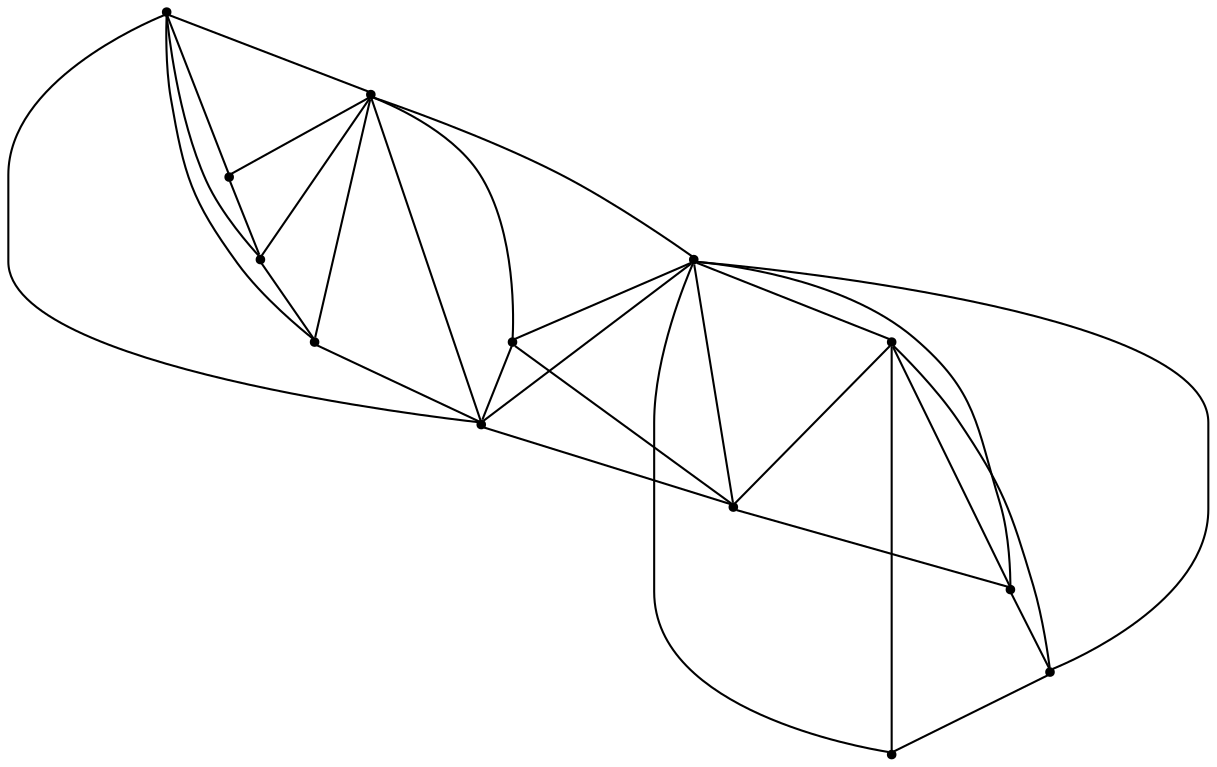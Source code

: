 graph {
  node [shape=point,comment="{\"directed\":false,\"doi\":\"10.1007/978-3-319-27261-0_24\",\"figure\":\"3 (1)\"}"]

  v0 [pos="1403.6892668446449,1849.185948614831"]
  v1 [pos="1247.1924797267204,1963.0017169014766"]
  v2 [pos="1346.784373377297,1963.0017169014768"]
  v3 [pos="1304.1015700296362,1963.0017169014768"]
  v4 [pos="1403.6892668446449,1963.0017169014766"]
  v5 [pos="1247.1924797267204,1849.185948614831"]
  v6 [pos="1190.2843750442794,1963.0017169014768"]
  v7 [pos="1133.3794815769315,1849.185948614831"]
  v8 [pos="1133.3794815769315,1963.0017169014768"]
  v9 [pos="1005.332025360214,1849.185948614831"]
  v10 [pos="1048.0159415051849,1849.185948614831"]
  v11 [pos="1090.6966782292704,1849.185948614831"]
  v12 [pos="1005.332025360214,1963.0017169014768"]

  v0 -- v1 [id="-1",pos="1403.6892668446449,1849.185948614831 1247.1924797267204,1963.0017169014766 1247.1924797267204,1963.0017169014766 1247.1924797267204,1963.0017169014766"]
  v12 -- v8 [id="-3",pos="1005.332025360214,1963.0017169014768 1133.3794815769315,1963.0017169014768 1133.3794815769315,1963.0017169014768 1133.3794815769315,1963.0017169014768"]
  v8 -- v6 [id="-4",pos="1133.3794815769315,1963.0017169014768 1190.2843750442794,1963.0017169014768 1190.2843750442794,1963.0017169014768 1190.2843750442794,1963.0017169014768"]
  v6 -- v1 [id="-5",pos="1190.2843750442794,1963.0017169014768 1247.1924797267204,1963.0017169014766 1247.1924797267204,1963.0017169014766 1247.1924797267204,1963.0017169014766"]
  v1 -- v3 [id="-6",pos="1247.1924797267204,1963.0017169014766 1304.1015700296362,1963.0017169014768 1304.1015700296362,1963.0017169014768 1304.1015700296362,1963.0017169014768"]
  v3 -- v2 [id="-7",pos="1304.1015700296362,1963.0017169014768 1346.784373377297,1963.0017169014768 1346.784373377297,1963.0017169014768 1346.784373377297,1963.0017169014768"]
  v2 -- v4 [id="-8",pos="1346.784373377297,1963.0017169014768 1403.6892668446449,1963.0017169014766 1403.6892668446449,1963.0017169014766 1403.6892668446449,1963.0017169014766"]
  v9 -- v10 [id="-11",pos="1005.332025360214,1849.185948614831 1048.0159415051849,1849.185948614831 1048.0159415051849,1849.185948614831 1048.0159415051849,1849.185948614831"]
  v10 -- v11 [id="-12",pos="1048.0159415051849,1849.185948614831 1090.6966782292704,1849.185948614831 1090.6966782292704,1849.185948614831 1090.6966782292704,1849.185948614831"]
  v11 -- v7 [id="-13",pos="1090.6966782292704,1849.185948614831 1133.3794815769315,1849.185948614831 1133.3794815769315,1849.185948614831 1133.3794815769315,1849.185948614831"]
  v7 -- v5 [id="-14",pos="1133.3794815769315,1849.185948614831 1247.1924797267204,1849.185948614831 1247.1924797267204,1849.185948614831 1247.1924797267204,1849.185948614831"]
  v5 -- v0 [id="-15",pos="1247.1924797267204,1849.185948614831 1403.6892668446449,1849.185948614831 1403.6892668446449,1849.185948614831 1403.6892668446449,1849.185948614831"]
  v12 -- v9 [id="-17",pos="1005.332025360214,1963.0017169014768 1005.332025360214,1849.185948614831 1005.332025360214,1849.185948614831 1005.332025360214,1849.185948614831"]
  v12 -- v10 [id="-18",pos="1005.332025360214,1963.0017169014768 1048.0159415051849,1849.185948614831 1048.0159415051849,1849.185948614831 1048.0159415051849,1849.185948614831"]
  v12 -- v11 [id="-19",pos="1005.332025360214,1963.0017169014768 1090.6966782292704,1849.185948614831 1090.6966782292704,1849.185948614831 1090.6966782292704,1849.185948614831"]
  v12 -- v7 [id="-20",pos="1005.332025360214,1963.0017169014768 1133.3794815769315,1849.185948614831 1133.3794815769315,1849.185948614831 1133.3794815769315,1849.185948614831"]
  v8 -- v11 [id="-21",pos="1133.3794815769315,1963.0017169014768 1090.6966782292704,1849.185948614831 1090.6966782292704,1849.185948614831 1090.6966782292704,1849.185948614831"]
  v8 -- v7 [id="-22",pos="1133.3794815769315,1963.0017169014768 1133.3794815769315,1849.185948614831 1133.3794815769315,1849.185948614831 1133.3794815769315,1849.185948614831"]
  v8 -- v5 [id="-23",pos="1133.3794815769315,1963.0017169014768 1247.1924797267204,1849.185948614831 1247.1924797267204,1849.185948614831 1247.1924797267204,1849.185948614831"]
  v8 -- v10 [id="-24",pos="1133.3794815769315,1963.0017169014768 1048.0159415051849,1849.185948614831 1048.0159415051849,1849.185948614831 1048.0159415051849,1849.185948614831"]
  v8 -- v9 [id="-25",pos="1133.3794815769315,1963.0017169014768 1005.332025360214,1849.185948614831 1005.332025360214,1849.185948614831 1005.332025360214,1849.185948614831"]
  v7 -- v1 [id="-26",pos="1133.3794815769315,1849.185948614831 1247.1924797267204,1963.0017169014766 1247.1924797267204,1963.0017169014766 1247.1924797267204,1963.0017169014766"]
  v6 -- v7 [id="-27",pos="1190.2843750442794,1963.0017169014768 1133.3794815769315,1849.185948614831 1133.3794815769315,1849.185948614831 1133.3794815769315,1849.185948614831"]
  v5 -- v6 [id="-28",pos="1247.1924797267204,1849.185948614831 1190.2843750442794,1963.0017169014768 1190.2843750442794,1963.0017169014768 1190.2843750442794,1963.0017169014768"]
  v5 -- v3 [id="-29",pos="1247.1924797267204,1849.185948614831 1304.1015700296362,1963.0017169014768 1304.1015700296362,1963.0017169014768 1304.1015700296362,1963.0017169014768"]
  v5 -- v2 [id="-30",pos="1247.1924797267204,1849.185948614831 1346.784373377297,1963.0017169014768 1346.784373377297,1963.0017169014768 1346.784373377297,1963.0017169014768"]
  v5 -- v1 [id="-31",pos="1247.1924797267204,1849.185948614831 1247.1924797267204,1963.0017169014766 1247.1924797267204,1963.0017169014766 1247.1924797267204,1963.0017169014766"]
  v5 -- v4 [id="-32",pos="1247.1924797267204,1849.185948614831 1403.6892668446449,1963.0017169014766 1403.6892668446449,1963.0017169014766 1403.6892668446449,1963.0017169014766"]
  v0 -- v4 [id="-33",pos="1403.6892668446449,1849.185948614831 1403.6892668446449,1963.0017169014766 1403.6892668446449,1963.0017169014766 1403.6892668446449,1963.0017169014766"]
  v0 -- v3 [id="-34",pos="1403.6892668446449,1849.185948614831 1304.1015700296362,1963.0017169014768 1304.1015700296362,1963.0017169014768 1304.1015700296362,1963.0017169014768"]
  v0 -- v2 [id="-35",pos="1403.6892668446449,1849.185948614831 1346.784373377297,1963.0017169014768 1346.784373377297,1963.0017169014768 1346.784373377297,1963.0017169014768"]
}
